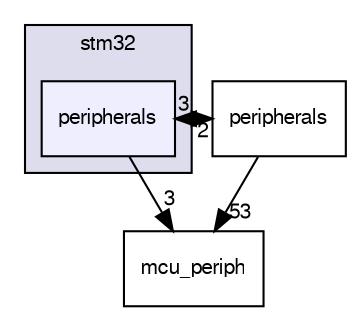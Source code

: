 digraph "sw/airborne/arch/stm32/peripherals" {
  compound=true
  node [ fontsize="10", fontname="FreeSans"];
  edge [ labelfontsize="10", labelfontname="FreeSans"];
  subgraph clusterdir_ebfa5059daba0d85a68f1520147b1a51 {
    graph [ bgcolor="#ddddee", pencolor="black", label="stm32" fontname="FreeSans", fontsize="10", URL="dir_ebfa5059daba0d85a68f1520147b1a51.html"]
  dir_40949b6ea70303acfc197760b8c0e0ae [shape=box, label="peripherals", style="filled", fillcolor="#eeeeff", pencolor="black", URL="dir_40949b6ea70303acfc197760b8c0e0ae.html"];
  }
  dir_0a48ba2c0a76794adfddddc873522f67 [shape=box label="peripherals" URL="dir_0a48ba2c0a76794adfddddc873522f67.html"];
  dir_1ca43f6a116d741d80fb1d0555a2b198 [shape=box label="mcu_periph" URL="dir_1ca43f6a116d741d80fb1d0555a2b198.html"];
  dir_0a48ba2c0a76794adfddddc873522f67->dir_1ca43f6a116d741d80fb1d0555a2b198 [headlabel="53", labeldistance=1.5 headhref="dir_000109_000107.html"];
  dir_0a48ba2c0a76794adfddddc873522f67->dir_40949b6ea70303acfc197760b8c0e0ae [headlabel="2", labeldistance=1.5 headhref="dir_000109_000039.html"];
  dir_40949b6ea70303acfc197760b8c0e0ae->dir_0a48ba2c0a76794adfddddc873522f67 [headlabel="3", labeldistance=1.5 headhref="dir_000039_000109.html"];
  dir_40949b6ea70303acfc197760b8c0e0ae->dir_1ca43f6a116d741d80fb1d0555a2b198 [headlabel="3", labeldistance=1.5 headhref="dir_000039_000107.html"];
}
